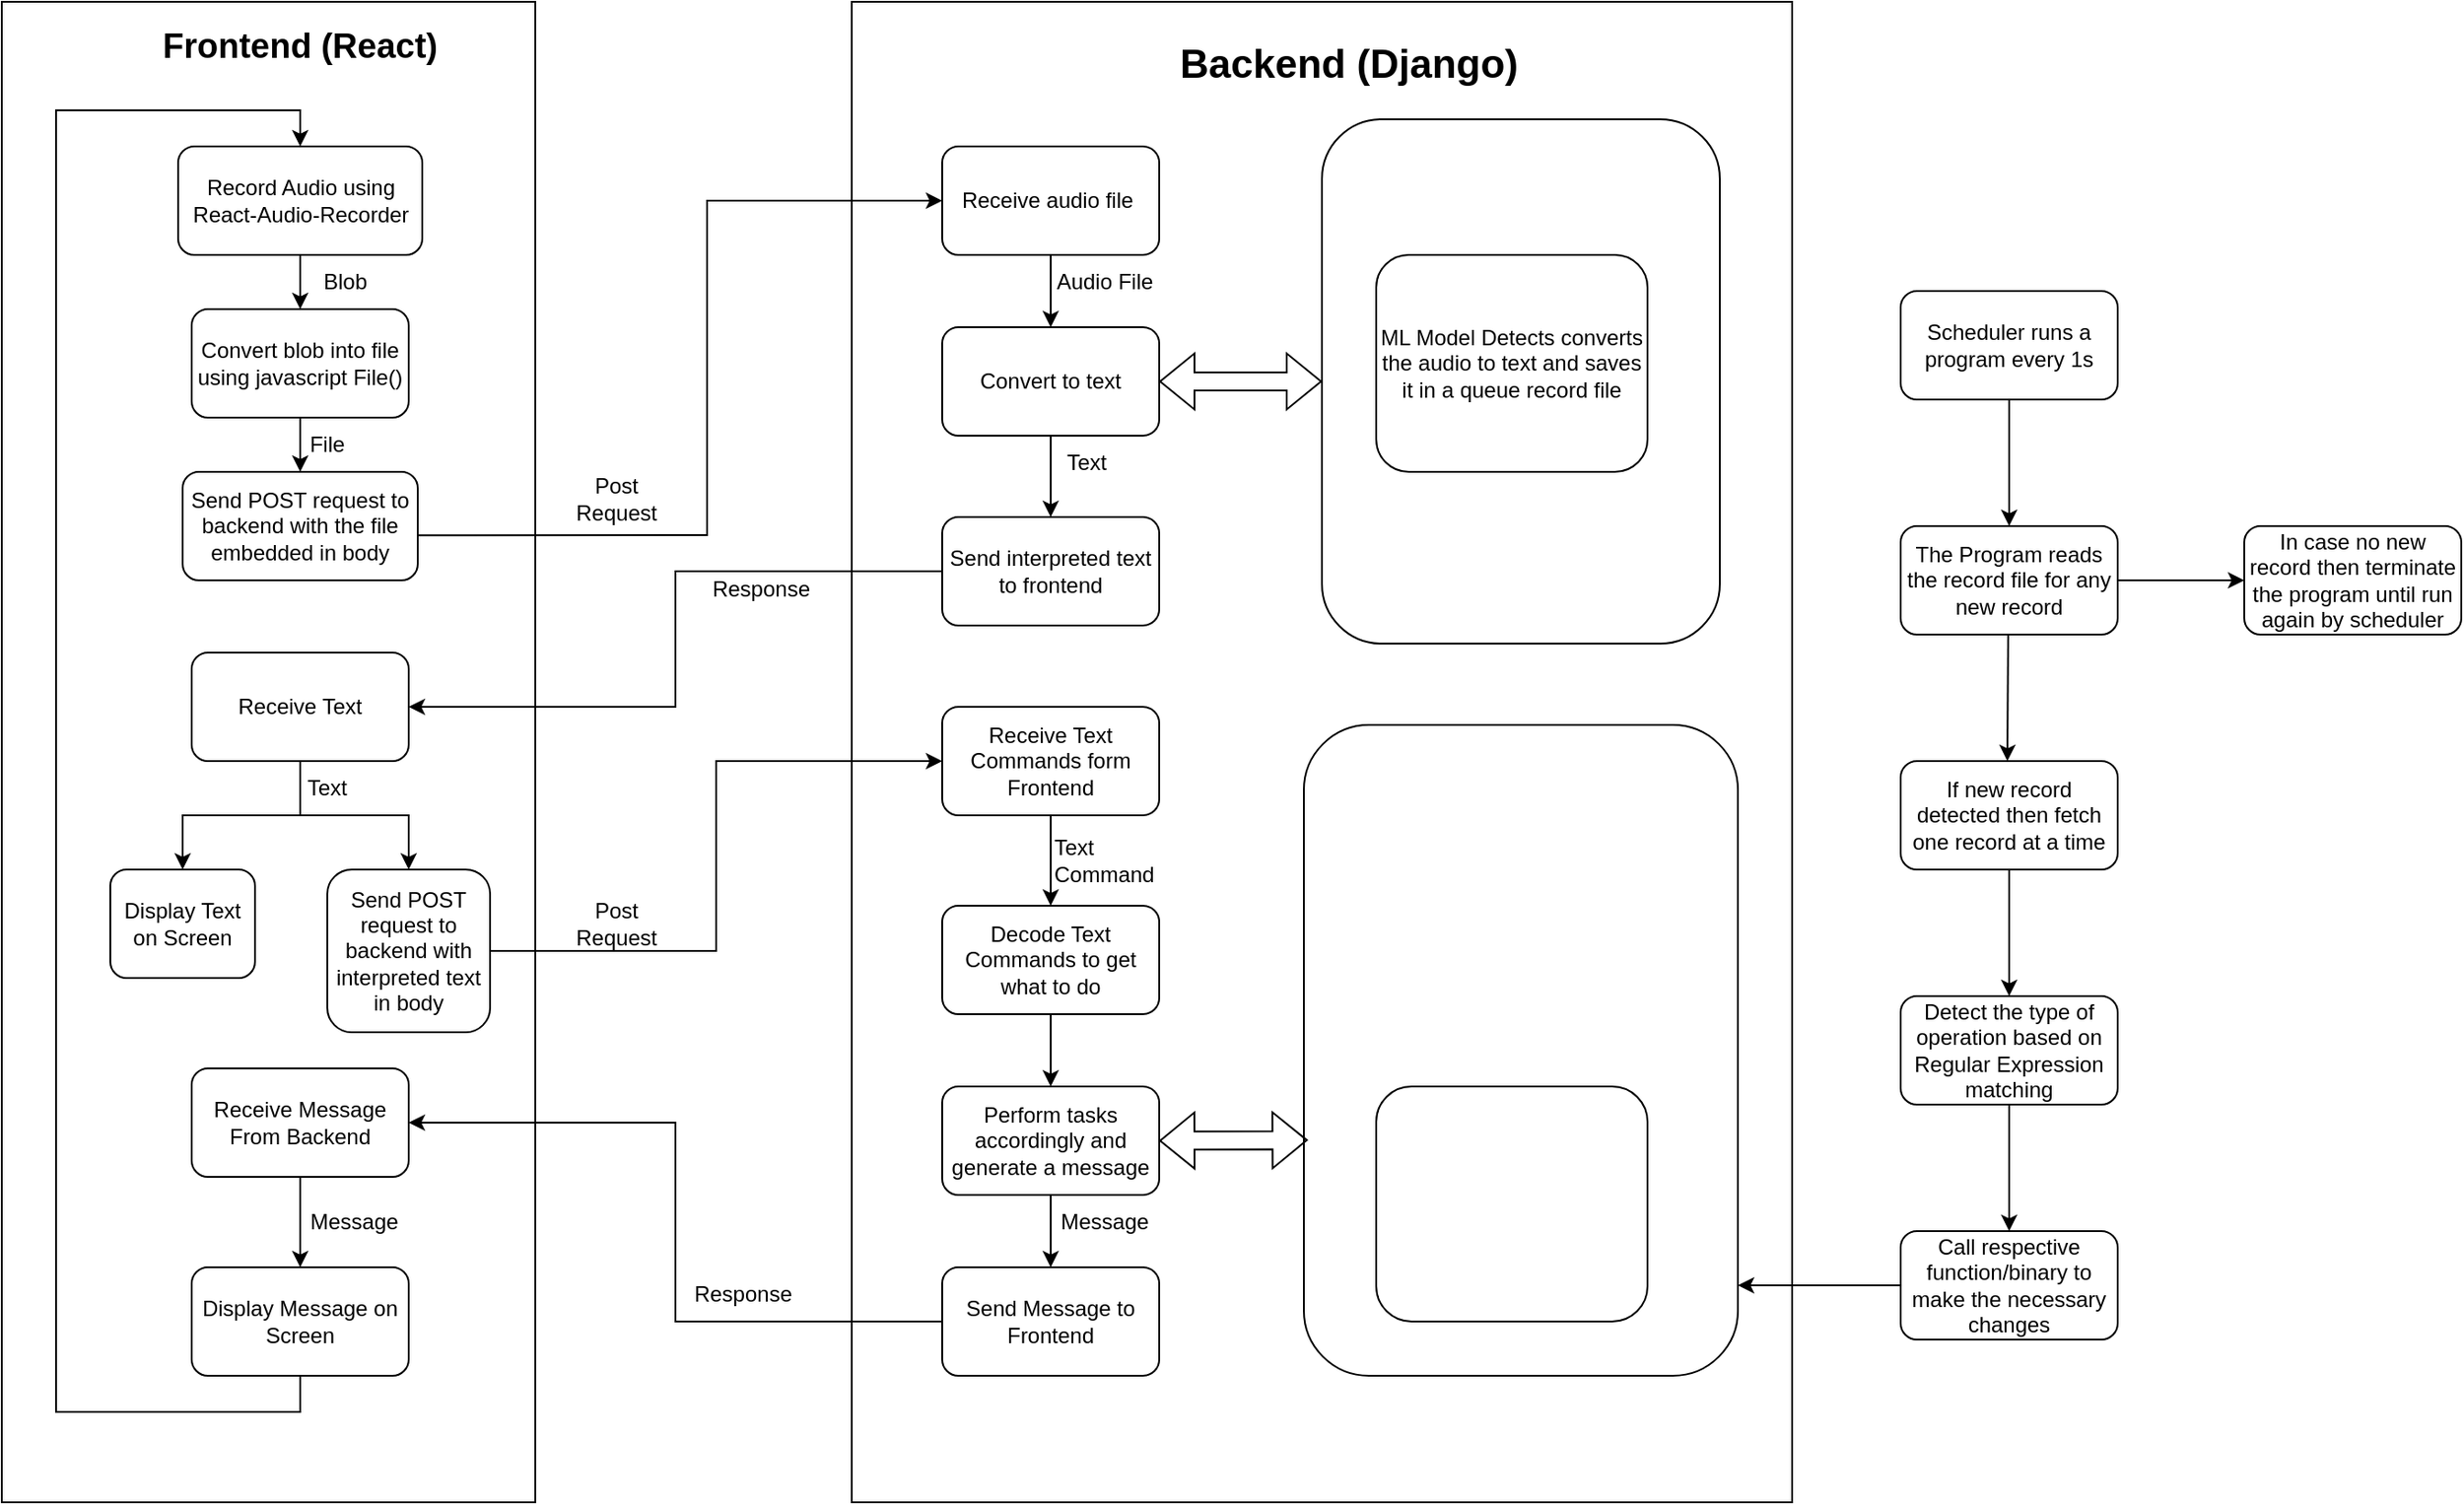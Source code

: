 <mxfile version="23.1.4" type="device">
  <diagram name="Page-1" id="heZqzl5HYKCOqjsPDitz">
    <mxGraphModel dx="3050" dy="1150" grid="1" gridSize="10" guides="1" tooltips="1" connect="1" arrows="1" fold="1" page="1" pageScale="1" pageWidth="850" pageHeight="1100" math="0" shadow="0">
      <root>
        <mxCell id="0" />
        <mxCell id="1" parent="0" />
        <mxCell id="TTl-iUv4mYgAIYNXPhZ1-1" value="" style="rounded=0;whiteSpace=wrap;html=1;" parent="1" vertex="1">
          <mxGeometry x="-60" y="90" width="295" height="830" as="geometry" />
        </mxCell>
        <mxCell id="TTl-iUv4mYgAIYNXPhZ1-2" value="Frontend (React)" style="text;html=1;strokeColor=none;fillColor=none;align=center;verticalAlign=middle;whiteSpace=wrap;rounded=0;fontStyle=1;fontSize=19;" parent="1" vertex="1">
          <mxGeometry x="25" y="100" width="160" height="30" as="geometry" />
        </mxCell>
        <mxCell id="TTl-iUv4mYgAIYNXPhZ1-3" value="Record Audio using React-Audio-Recorder" style="rounded=1;whiteSpace=wrap;html=1;" parent="1" vertex="1">
          <mxGeometry x="37.5" y="170" width="135" height="60" as="geometry" />
        </mxCell>
        <mxCell id="TTl-iUv4mYgAIYNXPhZ1-4" value="Convert blob into file using javascript File()" style="rounded=1;whiteSpace=wrap;html=1;" parent="1" vertex="1">
          <mxGeometry x="45" y="260" width="120" height="60" as="geometry" />
        </mxCell>
        <mxCell id="TTl-iUv4mYgAIYNXPhZ1-6" value="Send POST request to backend with the file embedded in body" style="rounded=1;whiteSpace=wrap;html=1;" parent="1" vertex="1">
          <mxGeometry x="40" y="350" width="130" height="60" as="geometry" />
        </mxCell>
        <mxCell id="TTl-iUv4mYgAIYNXPhZ1-7" value="" style="endArrow=classic;html=1;rounded=0;exitX=0.5;exitY=1;exitDx=0;exitDy=0;entryX=0.5;entryY=0;entryDx=0;entryDy=0;" parent="1" source="TTl-iUv4mYgAIYNXPhZ1-3" target="TTl-iUv4mYgAIYNXPhZ1-4" edge="1">
          <mxGeometry width="50" height="50" relative="1" as="geometry">
            <mxPoint x="400" y="390" as="sourcePoint" />
            <mxPoint x="400" y="460" as="targetPoint" />
            <Array as="points" />
          </mxGeometry>
        </mxCell>
        <mxCell id="TTl-iUv4mYgAIYNXPhZ1-8" value="Blob" style="text;html=1;strokeColor=none;fillColor=none;align=center;verticalAlign=middle;whiteSpace=wrap;rounded=0;" parent="1" vertex="1">
          <mxGeometry x="100" y="230" width="60" height="30" as="geometry" />
        </mxCell>
        <mxCell id="ob07LAOkWRFPLTpur0Br-1" value="" style="endArrow=classic;html=1;rounded=0;exitX=0.5;exitY=1;exitDx=0;exitDy=0;entryX=0.5;entryY=0;entryDx=0;entryDy=0;" parent="1" source="TTl-iUv4mYgAIYNXPhZ1-4" target="TTl-iUv4mYgAIYNXPhZ1-6" edge="1">
          <mxGeometry width="50" height="50" relative="1" as="geometry">
            <mxPoint x="450" y="360" as="sourcePoint" />
            <mxPoint x="340" y="250" as="targetPoint" />
          </mxGeometry>
        </mxCell>
        <mxCell id="ob07LAOkWRFPLTpur0Br-2" value="File" style="text;html=1;strokeColor=none;fillColor=none;align=center;verticalAlign=middle;whiteSpace=wrap;rounded=0;" parent="1" vertex="1">
          <mxGeometry x="90" y="320" width="60" height="30" as="geometry" />
        </mxCell>
        <mxCell id="ob07LAOkWRFPLTpur0Br-3" value="" style="rounded=0;whiteSpace=wrap;html=1;" parent="1" vertex="1">
          <mxGeometry x="410" y="90" width="520" height="830" as="geometry" />
        </mxCell>
        <mxCell id="ob07LAOkWRFPLTpur0Br-4" value="&lt;b&gt;&lt;font style=&quot;font-size: 22px;&quot;&gt;Backend (Django)&lt;/font&gt;&lt;/b&gt;" style="text;html=1;strokeColor=none;fillColor=none;align=center;verticalAlign=middle;whiteSpace=wrap;rounded=0;" parent="1" vertex="1">
          <mxGeometry x="550" y="110" width="270" height="30" as="geometry" />
        </mxCell>
        <mxCell id="ob07LAOkWRFPLTpur0Br-5" value="Receive audio file&amp;nbsp;" style="rounded=1;whiteSpace=wrap;html=1;" parent="1" vertex="1">
          <mxGeometry x="460" y="170" width="120" height="60" as="geometry" />
        </mxCell>
        <mxCell id="ob07LAOkWRFPLTpur0Br-7" value="" style="endArrow=classic;html=1;rounded=0;exitX=1.003;exitY=0.586;exitDx=0;exitDy=0;exitPerimeter=0;entryX=0;entryY=0.5;entryDx=0;entryDy=0;" parent="1" source="TTl-iUv4mYgAIYNXPhZ1-6" target="ob07LAOkWRFPLTpur0Br-5" edge="1">
          <mxGeometry width="50" height="50" relative="1" as="geometry">
            <mxPoint x="390" y="340" as="sourcePoint" />
            <mxPoint x="440" y="290" as="targetPoint" />
            <Array as="points">
              <mxPoint x="330" y="385" />
              <mxPoint x="330" y="200" />
            </Array>
          </mxGeometry>
        </mxCell>
        <mxCell id="ob07LAOkWRFPLTpur0Br-8" value="Post Request" style="text;html=1;strokeColor=none;fillColor=none;align=center;verticalAlign=middle;whiteSpace=wrap;rounded=0;" parent="1" vertex="1">
          <mxGeometry x="250" y="350" width="60" height="30" as="geometry" />
        </mxCell>
        <mxCell id="ob07LAOkWRFPLTpur0Br-14" style="edgeStyle=orthogonalEdgeStyle;rounded=0;orthogonalLoop=1;jettySize=auto;html=1;exitX=0.5;exitY=1;exitDx=0;exitDy=0;entryX=0.5;entryY=0;entryDx=0;entryDy=0;" parent="1" source="ob07LAOkWRFPLTpur0Br-10" target="ob07LAOkWRFPLTpur0Br-13" edge="1">
          <mxGeometry relative="1" as="geometry" />
        </mxCell>
        <mxCell id="ob07LAOkWRFPLTpur0Br-10" value="Convert to text" style="rounded=1;whiteSpace=wrap;html=1;" parent="1" vertex="1">
          <mxGeometry x="460" y="270" width="120" height="60" as="geometry" />
        </mxCell>
        <mxCell id="ob07LAOkWRFPLTpur0Br-11" value="" style="endArrow=classic;html=1;rounded=0;exitX=0.5;exitY=1;exitDx=0;exitDy=0;entryX=0.5;entryY=0;entryDx=0;entryDy=0;" parent="1" source="ob07LAOkWRFPLTpur0Br-5" target="ob07LAOkWRFPLTpur0Br-10" edge="1">
          <mxGeometry width="50" height="50" relative="1" as="geometry">
            <mxPoint x="390" y="320" as="sourcePoint" />
            <mxPoint x="440" y="270" as="targetPoint" />
          </mxGeometry>
        </mxCell>
        <mxCell id="ob07LAOkWRFPLTpur0Br-12" value="Audio File" style="text;html=1;strokeColor=none;fillColor=none;align=center;verticalAlign=middle;whiteSpace=wrap;rounded=0;" parent="1" vertex="1">
          <mxGeometry x="520" y="230" width="60" height="30" as="geometry" />
        </mxCell>
        <mxCell id="ob07LAOkWRFPLTpur0Br-20" style="edgeStyle=orthogonalEdgeStyle;rounded=0;orthogonalLoop=1;jettySize=auto;html=1;exitX=0;exitY=0.5;exitDx=0;exitDy=0;entryX=1;entryY=0.5;entryDx=0;entryDy=0;" parent="1" source="ob07LAOkWRFPLTpur0Br-13" target="ob07LAOkWRFPLTpur0Br-17" edge="1">
          <mxGeometry relative="1" as="geometry" />
        </mxCell>
        <mxCell id="ob07LAOkWRFPLTpur0Br-13" value="Send interpreted text to frontend" style="rounded=1;whiteSpace=wrap;html=1;" parent="1" vertex="1">
          <mxGeometry x="460" y="375" width="120" height="60" as="geometry" />
        </mxCell>
        <mxCell id="ob07LAOkWRFPLTpur0Br-15" value="Text" style="text;html=1;strokeColor=none;fillColor=none;align=center;verticalAlign=middle;whiteSpace=wrap;rounded=0;" parent="1" vertex="1">
          <mxGeometry x="510" y="330" width="60" height="30" as="geometry" />
        </mxCell>
        <mxCell id="ob07LAOkWRFPLTpur0Br-22" style="edgeStyle=orthogonalEdgeStyle;rounded=0;orthogonalLoop=1;jettySize=auto;html=1;exitX=0.5;exitY=1;exitDx=0;exitDy=0;" parent="1" source="ob07LAOkWRFPLTpur0Br-17" target="ob07LAOkWRFPLTpur0Br-18" edge="1">
          <mxGeometry relative="1" as="geometry" />
        </mxCell>
        <mxCell id="ob07LAOkWRFPLTpur0Br-23" style="edgeStyle=orthogonalEdgeStyle;rounded=0;orthogonalLoop=1;jettySize=auto;html=1;exitX=0.5;exitY=1;exitDx=0;exitDy=0;entryX=0.5;entryY=0;entryDx=0;entryDy=0;" parent="1" source="ob07LAOkWRFPLTpur0Br-17" target="ob07LAOkWRFPLTpur0Br-19" edge="1">
          <mxGeometry relative="1" as="geometry" />
        </mxCell>
        <mxCell id="ob07LAOkWRFPLTpur0Br-17" value="Receive Text" style="rounded=1;whiteSpace=wrap;html=1;" parent="1" vertex="1">
          <mxGeometry x="45" y="450" width="120" height="60" as="geometry" />
        </mxCell>
        <mxCell id="ob07LAOkWRFPLTpur0Br-18" value="Display Text on Screen" style="rounded=1;whiteSpace=wrap;html=1;" parent="1" vertex="1">
          <mxGeometry y="570" width="80" height="60" as="geometry" />
        </mxCell>
        <mxCell id="qYYsV1Sxn3G5JcnXwC1t-18" style="edgeStyle=orthogonalEdgeStyle;rounded=0;orthogonalLoop=1;jettySize=auto;html=1;exitX=1;exitY=0.5;exitDx=0;exitDy=0;entryX=0;entryY=0.5;entryDx=0;entryDy=0;" parent="1" source="ob07LAOkWRFPLTpur0Br-19" target="qYYsV1Sxn3G5JcnXwC1t-2" edge="1">
          <mxGeometry relative="1" as="geometry" />
        </mxCell>
        <mxCell id="ob07LAOkWRFPLTpur0Br-19" value="Send POST request to backend with interpreted text in body" style="rounded=1;whiteSpace=wrap;html=1;" parent="1" vertex="1">
          <mxGeometry x="120" y="570" width="90" height="90" as="geometry" />
        </mxCell>
        <mxCell id="ob07LAOkWRFPLTpur0Br-21" value="Response" style="text;html=1;strokeColor=none;fillColor=none;align=center;verticalAlign=middle;whiteSpace=wrap;rounded=0;" parent="1" vertex="1">
          <mxGeometry x="330" y="400" width="60" height="30" as="geometry" />
        </mxCell>
        <mxCell id="ob07LAOkWRFPLTpur0Br-24" value="Text" style="text;html=1;strokeColor=none;fillColor=none;align=center;verticalAlign=middle;whiteSpace=wrap;rounded=0;" parent="1" vertex="1">
          <mxGeometry x="90" y="510" width="60" height="30" as="geometry" />
        </mxCell>
        <mxCell id="qYYsV1Sxn3G5JcnXwC1t-8" style="edgeStyle=orthogonalEdgeStyle;rounded=0;orthogonalLoop=1;jettySize=auto;html=1;exitX=0.5;exitY=1;exitDx=0;exitDy=0;entryX=0.5;entryY=0;entryDx=0;entryDy=0;" parent="1" source="qYYsV1Sxn3G5JcnXwC1t-1" target="qYYsV1Sxn3G5JcnXwC1t-6" edge="1">
          <mxGeometry relative="1" as="geometry" />
        </mxCell>
        <mxCell id="qYYsV1Sxn3G5JcnXwC1t-1" value="Decode Text Commands to get what to do" style="rounded=1;whiteSpace=wrap;html=1;" parent="1" vertex="1">
          <mxGeometry x="460" y="590" width="120" height="60" as="geometry" />
        </mxCell>
        <mxCell id="qYYsV1Sxn3G5JcnXwC1t-3" style="edgeStyle=orthogonalEdgeStyle;rounded=0;orthogonalLoop=1;jettySize=auto;html=1;exitX=0.5;exitY=1;exitDx=0;exitDy=0;entryX=0.5;entryY=0;entryDx=0;entryDy=0;" parent="1" source="qYYsV1Sxn3G5JcnXwC1t-2" target="qYYsV1Sxn3G5JcnXwC1t-1" edge="1">
          <mxGeometry relative="1" as="geometry" />
        </mxCell>
        <mxCell id="qYYsV1Sxn3G5JcnXwC1t-2" value="Receive Text Commands form Frontend" style="rounded=1;whiteSpace=wrap;html=1;" parent="1" vertex="1">
          <mxGeometry x="460" y="480" width="120" height="60" as="geometry" />
        </mxCell>
        <mxCell id="qYYsV1Sxn3G5JcnXwC1t-4" value="Text Command" style="text;html=1;strokeColor=none;fillColor=none;align=left;verticalAlign=middle;whiteSpace=wrap;rounded=0;" parent="1" vertex="1">
          <mxGeometry x="520" y="550" width="60" height="30" as="geometry" />
        </mxCell>
        <mxCell id="qYYsV1Sxn3G5JcnXwC1t-9" style="edgeStyle=orthogonalEdgeStyle;rounded=0;orthogonalLoop=1;jettySize=auto;html=1;exitX=0.5;exitY=1;exitDx=0;exitDy=0;entryX=0.5;entryY=0;entryDx=0;entryDy=0;" parent="1" source="qYYsV1Sxn3G5JcnXwC1t-6" target="qYYsV1Sxn3G5JcnXwC1t-7" edge="1">
          <mxGeometry relative="1" as="geometry" />
        </mxCell>
        <mxCell id="qYYsV1Sxn3G5JcnXwC1t-6" value="Perform tasks accordingly and generate a message" style="rounded=1;whiteSpace=wrap;html=1;" parent="1" vertex="1">
          <mxGeometry x="460" y="690" width="120" height="60" as="geometry" />
        </mxCell>
        <mxCell id="qYYsV1Sxn3G5JcnXwC1t-12" style="edgeStyle=orthogonalEdgeStyle;rounded=0;orthogonalLoop=1;jettySize=auto;html=1;exitX=0;exitY=0.5;exitDx=0;exitDy=0;entryX=1;entryY=0.5;entryDx=0;entryDy=0;" parent="1" source="qYYsV1Sxn3G5JcnXwC1t-7" target="qYYsV1Sxn3G5JcnXwC1t-11" edge="1">
          <mxGeometry relative="1" as="geometry" />
        </mxCell>
        <mxCell id="qYYsV1Sxn3G5JcnXwC1t-7" value="Send Message to Frontend" style="rounded=1;whiteSpace=wrap;html=1;" parent="1" vertex="1">
          <mxGeometry x="460" y="790" width="120" height="60" as="geometry" />
        </mxCell>
        <mxCell id="qYYsV1Sxn3G5JcnXwC1t-10" value="Message" style="text;html=1;strokeColor=none;fillColor=none;align=center;verticalAlign=middle;whiteSpace=wrap;rounded=0;" parent="1" vertex="1">
          <mxGeometry x="520" y="750" width="60" height="30" as="geometry" />
        </mxCell>
        <mxCell id="qYYsV1Sxn3G5JcnXwC1t-14" style="edgeStyle=orthogonalEdgeStyle;rounded=0;orthogonalLoop=1;jettySize=auto;html=1;exitX=0.5;exitY=1;exitDx=0;exitDy=0;entryX=0.5;entryY=0;entryDx=0;entryDy=0;" parent="1" source="qYYsV1Sxn3G5JcnXwC1t-11" target="qYYsV1Sxn3G5JcnXwC1t-13" edge="1">
          <mxGeometry relative="1" as="geometry" />
        </mxCell>
        <mxCell id="qYYsV1Sxn3G5JcnXwC1t-11" value="Receive Message From Backend" style="rounded=1;whiteSpace=wrap;html=1;" parent="1" vertex="1">
          <mxGeometry x="45" y="680" width="120" height="60" as="geometry" />
        </mxCell>
        <mxCell id="qYYsV1Sxn3G5JcnXwC1t-26" style="edgeStyle=orthogonalEdgeStyle;rounded=0;orthogonalLoop=1;jettySize=auto;html=1;exitX=0.5;exitY=1;exitDx=0;exitDy=0;entryX=0.5;entryY=0;entryDx=0;entryDy=0;" parent="1" source="qYYsV1Sxn3G5JcnXwC1t-13" target="TTl-iUv4mYgAIYNXPhZ1-3" edge="1">
          <mxGeometry relative="1" as="geometry">
            <Array as="points">
              <mxPoint x="105" y="870" />
              <mxPoint x="-30" y="870" />
              <mxPoint x="-30" y="150" />
              <mxPoint x="105" y="150" />
            </Array>
          </mxGeometry>
        </mxCell>
        <mxCell id="qYYsV1Sxn3G5JcnXwC1t-13" value="Display Message on Screen" style="rounded=1;whiteSpace=wrap;html=1;" parent="1" vertex="1">
          <mxGeometry x="45" y="790" width="120" height="60" as="geometry" />
        </mxCell>
        <mxCell id="qYYsV1Sxn3G5JcnXwC1t-16" value="Message" style="text;html=1;strokeColor=none;fillColor=none;align=center;verticalAlign=middle;whiteSpace=wrap;rounded=0;" parent="1" vertex="1">
          <mxGeometry x="105" y="750" width="60" height="30" as="geometry" />
        </mxCell>
        <mxCell id="qYYsV1Sxn3G5JcnXwC1t-19" value="Post Request" style="text;html=1;strokeColor=none;fillColor=none;align=center;verticalAlign=middle;whiteSpace=wrap;rounded=0;" parent="1" vertex="1">
          <mxGeometry x="250" y="585" width="60" height="30" as="geometry" />
        </mxCell>
        <mxCell id="qYYsV1Sxn3G5JcnXwC1t-20" value="Response" style="text;html=1;strokeColor=none;fillColor=none;align=center;verticalAlign=middle;whiteSpace=wrap;rounded=0;" parent="1" vertex="1">
          <mxGeometry x="320" y="790" width="60" height="30" as="geometry" />
        </mxCell>
        <mxCell id="qYYsV1Sxn3G5JcnXwC1t-21" value="" style="rounded=1;whiteSpace=wrap;html=1;" parent="1" vertex="1">
          <mxGeometry x="670" y="155" width="220" height="290" as="geometry" />
        </mxCell>
        <mxCell id="qYYsV1Sxn3G5JcnXwC1t-22" value="" style="shape=flexArrow;endArrow=classic;startArrow=classic;html=1;rounded=0;exitX=1;exitY=0.5;exitDx=0;exitDy=0;" parent="1" source="ob07LAOkWRFPLTpur0Br-10" edge="1">
          <mxGeometry width="100" height="100" relative="1" as="geometry">
            <mxPoint x="390" y="450" as="sourcePoint" />
            <mxPoint x="670" y="300" as="targetPoint" />
            <Array as="points" />
          </mxGeometry>
        </mxCell>
        <mxCell id="qYYsV1Sxn3G5JcnXwC1t-23" value="" style="rounded=1;whiteSpace=wrap;html=1;" parent="1" vertex="1">
          <mxGeometry x="660" y="490" width="240" height="360" as="geometry" />
        </mxCell>
        <mxCell id="qYYsV1Sxn3G5JcnXwC1t-24" value="" style="shape=flexArrow;endArrow=classic;startArrow=classic;html=1;rounded=0;exitX=1;exitY=0.5;exitDx=0;exitDy=0;entryX=0.009;entryY=0.638;entryDx=0;entryDy=0;entryPerimeter=0;" parent="1" source="qYYsV1Sxn3G5JcnXwC1t-6" target="qYYsV1Sxn3G5JcnXwC1t-23" edge="1">
          <mxGeometry width="100" height="100" relative="1" as="geometry">
            <mxPoint x="390" y="660" as="sourcePoint" />
            <mxPoint x="490" y="560" as="targetPoint" />
          </mxGeometry>
        </mxCell>
        <mxCell id="sVrVSwpI3EFSwUl0Y2Ym-2" value="ML Model Detects converts the audio to text and saves it in a queue record file" style="rounded=1;whiteSpace=wrap;html=1;" vertex="1" parent="1">
          <mxGeometry x="700" y="230" width="150" height="120" as="geometry" />
        </mxCell>
        <mxCell id="sVrVSwpI3EFSwUl0Y2Ym-3" value="Scheduler runs a program every 1s" style="rounded=1;whiteSpace=wrap;html=1;" vertex="1" parent="1">
          <mxGeometry x="990" y="250" width="120" height="60" as="geometry" />
        </mxCell>
        <mxCell id="sVrVSwpI3EFSwUl0Y2Ym-6" value="" style="endArrow=classic;html=1;rounded=0;exitX=0.5;exitY=1;exitDx=0;exitDy=0;" edge="1" parent="1" source="sVrVSwpI3EFSwUl0Y2Ym-3">
          <mxGeometry width="50" height="50" relative="1" as="geometry">
            <mxPoint x="800" y="380" as="sourcePoint" />
            <mxPoint x="1050" y="380" as="targetPoint" />
          </mxGeometry>
        </mxCell>
        <mxCell id="sVrVSwpI3EFSwUl0Y2Ym-7" value="The Program reads the record file for any new record" style="rounded=1;whiteSpace=wrap;html=1;" vertex="1" parent="1">
          <mxGeometry x="990" y="380" width="120" height="60" as="geometry" />
        </mxCell>
        <mxCell id="sVrVSwpI3EFSwUl0Y2Ym-8" value="" style="endArrow=classic;html=1;rounded=0;" edge="1" parent="1" target="sVrVSwpI3EFSwUl0Y2Ym-9">
          <mxGeometry width="50" height="50" relative="1" as="geometry">
            <mxPoint x="1110" y="410" as="sourcePoint" />
            <mxPoint x="1170" y="410" as="targetPoint" />
          </mxGeometry>
        </mxCell>
        <mxCell id="sVrVSwpI3EFSwUl0Y2Ym-9" value="In case no new record then terminate the program until run again by scheduler" style="rounded=1;whiteSpace=wrap;html=1;" vertex="1" parent="1">
          <mxGeometry x="1180.0" y="380" width="120" height="60" as="geometry" />
        </mxCell>
        <mxCell id="sVrVSwpI3EFSwUl0Y2Ym-10" value="" style="endArrow=classic;html=1;rounded=0;" edge="1" parent="1">
          <mxGeometry width="50" height="50" relative="1" as="geometry">
            <mxPoint x="1049.44" y="440" as="sourcePoint" />
            <mxPoint x="1049" y="510" as="targetPoint" />
          </mxGeometry>
        </mxCell>
        <mxCell id="sVrVSwpI3EFSwUl0Y2Ym-11" value="If new record detected then fetch one record at a time" style="rounded=1;whiteSpace=wrap;html=1;" vertex="1" parent="1">
          <mxGeometry x="990" y="510" width="120" height="60" as="geometry" />
        </mxCell>
        <mxCell id="sVrVSwpI3EFSwUl0Y2Ym-12" value="" style="endArrow=classic;html=1;rounded=0;" edge="1" parent="1">
          <mxGeometry width="50" height="50" relative="1" as="geometry">
            <mxPoint x="1050" y="570" as="sourcePoint" />
            <mxPoint x="1050" y="640" as="targetPoint" />
          </mxGeometry>
        </mxCell>
        <mxCell id="sVrVSwpI3EFSwUl0Y2Ym-16" style="edgeStyle=orthogonalEdgeStyle;rounded=0;orthogonalLoop=1;jettySize=auto;html=1;" edge="1" parent="1" source="sVrVSwpI3EFSwUl0Y2Ym-13">
          <mxGeometry relative="1" as="geometry">
            <mxPoint x="1050" y="770" as="targetPoint" />
          </mxGeometry>
        </mxCell>
        <mxCell id="sVrVSwpI3EFSwUl0Y2Ym-13" value="Detect the type of operation based on Regular Expression matching" style="rounded=1;whiteSpace=wrap;html=1;" vertex="1" parent="1">
          <mxGeometry x="990" y="640" width="120" height="60" as="geometry" />
        </mxCell>
        <mxCell id="sVrVSwpI3EFSwUl0Y2Ym-17" value="Call respective function/binary to make the necessary changes" style="rounded=1;whiteSpace=wrap;html=1;" vertex="1" parent="1">
          <mxGeometry x="990" y="770" width="120" height="60" as="geometry" />
        </mxCell>
        <mxCell id="sVrVSwpI3EFSwUl0Y2Ym-19" value="" style="endArrow=classic;html=1;rounded=0;entryX=1;entryY=0.861;entryDx=0;entryDy=0;entryPerimeter=0;" edge="1" parent="1" target="qYYsV1Sxn3G5JcnXwC1t-23">
          <mxGeometry width="50" height="50" relative="1" as="geometry">
            <mxPoint x="990" y="800" as="sourcePoint" />
            <mxPoint x="950" y="800" as="targetPoint" />
          </mxGeometry>
        </mxCell>
        <mxCell id="sVrVSwpI3EFSwUl0Y2Ym-20" value="" style="rounded=1;whiteSpace=wrap;html=1;" vertex="1" parent="1">
          <mxGeometry x="700" y="690" width="150" height="130" as="geometry" />
        </mxCell>
      </root>
    </mxGraphModel>
  </diagram>
</mxfile>

